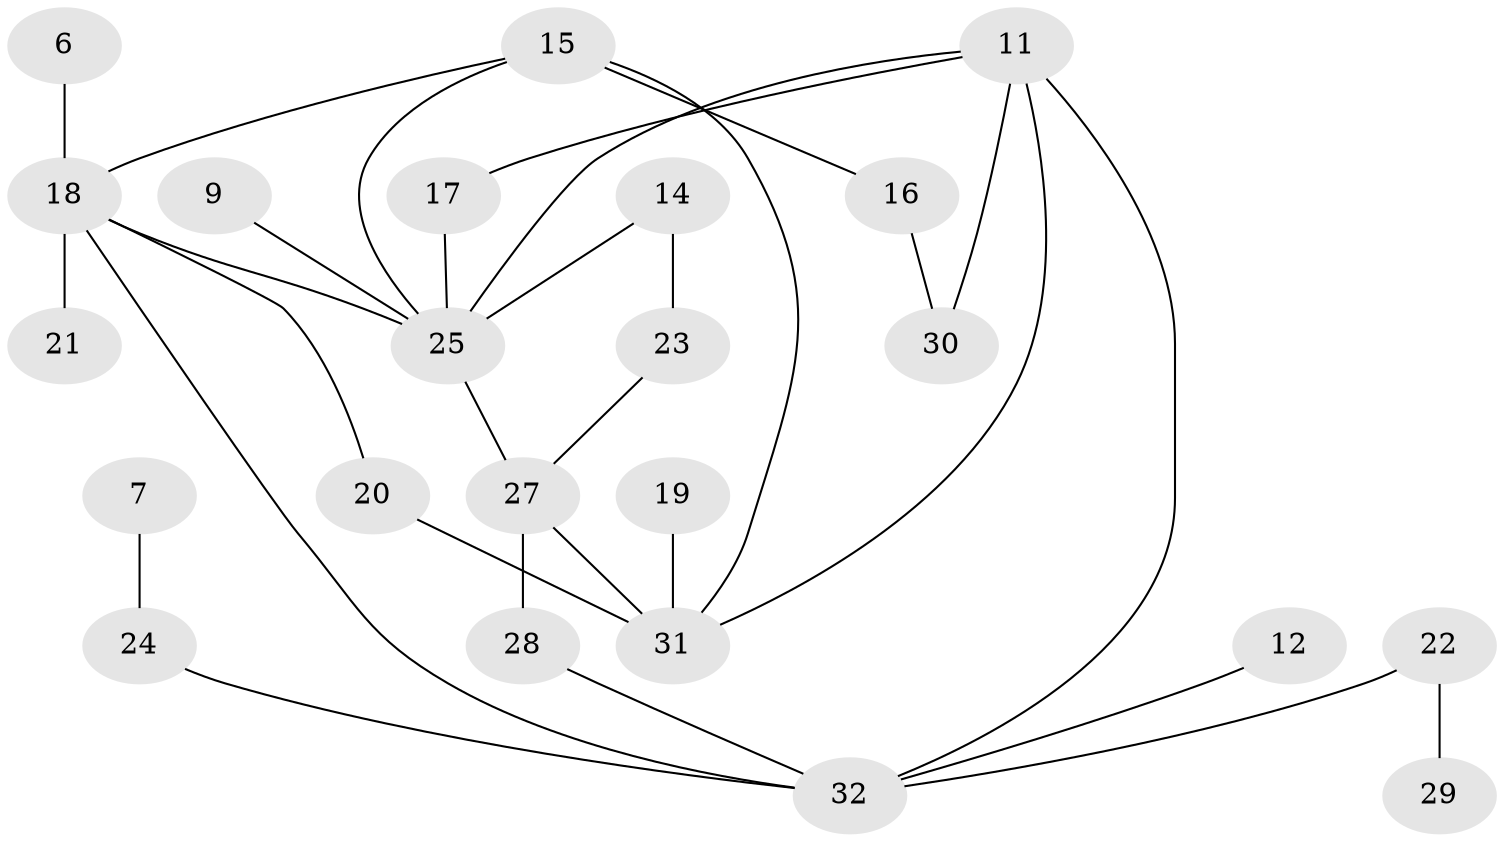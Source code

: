 // original degree distribution, {0: 0.14285714285714285, 2: 0.2857142857142857, 4: 0.07936507936507936, 3: 0.2222222222222222, 1: 0.20634920634920634, 6: 0.015873015873015872, 5: 0.047619047619047616}
// Generated by graph-tools (version 1.1) at 2025/25/03/09/25 03:25:22]
// undirected, 23 vertices, 31 edges
graph export_dot {
graph [start="1"]
  node [color=gray90,style=filled];
  6;
  7;
  9;
  11;
  12;
  14;
  15;
  16;
  17;
  18;
  19;
  20;
  21;
  22;
  23;
  24;
  25;
  27;
  28;
  29;
  30;
  31;
  32;
  6 -- 18 [weight=1.0];
  7 -- 24 [weight=1.0];
  9 -- 25 [weight=1.0];
  11 -- 17 [weight=1.0];
  11 -- 25 [weight=1.0];
  11 -- 30 [weight=1.0];
  11 -- 31 [weight=1.0];
  11 -- 32 [weight=1.0];
  12 -- 32 [weight=1.0];
  14 -- 23 [weight=2.0];
  14 -- 25 [weight=1.0];
  15 -- 16 [weight=1.0];
  15 -- 18 [weight=2.0];
  15 -- 25 [weight=1.0];
  15 -- 31 [weight=2.0];
  16 -- 30 [weight=1.0];
  17 -- 25 [weight=1.0];
  18 -- 20 [weight=1.0];
  18 -- 21 [weight=1.0];
  18 -- 25 [weight=1.0];
  18 -- 32 [weight=1.0];
  19 -- 31 [weight=1.0];
  20 -- 31 [weight=2.0];
  22 -- 29 [weight=1.0];
  22 -- 32 [weight=1.0];
  23 -- 27 [weight=1.0];
  24 -- 32 [weight=1.0];
  25 -- 27 [weight=1.0];
  27 -- 28 [weight=1.0];
  27 -- 31 [weight=1.0];
  28 -- 32 [weight=1.0];
}
